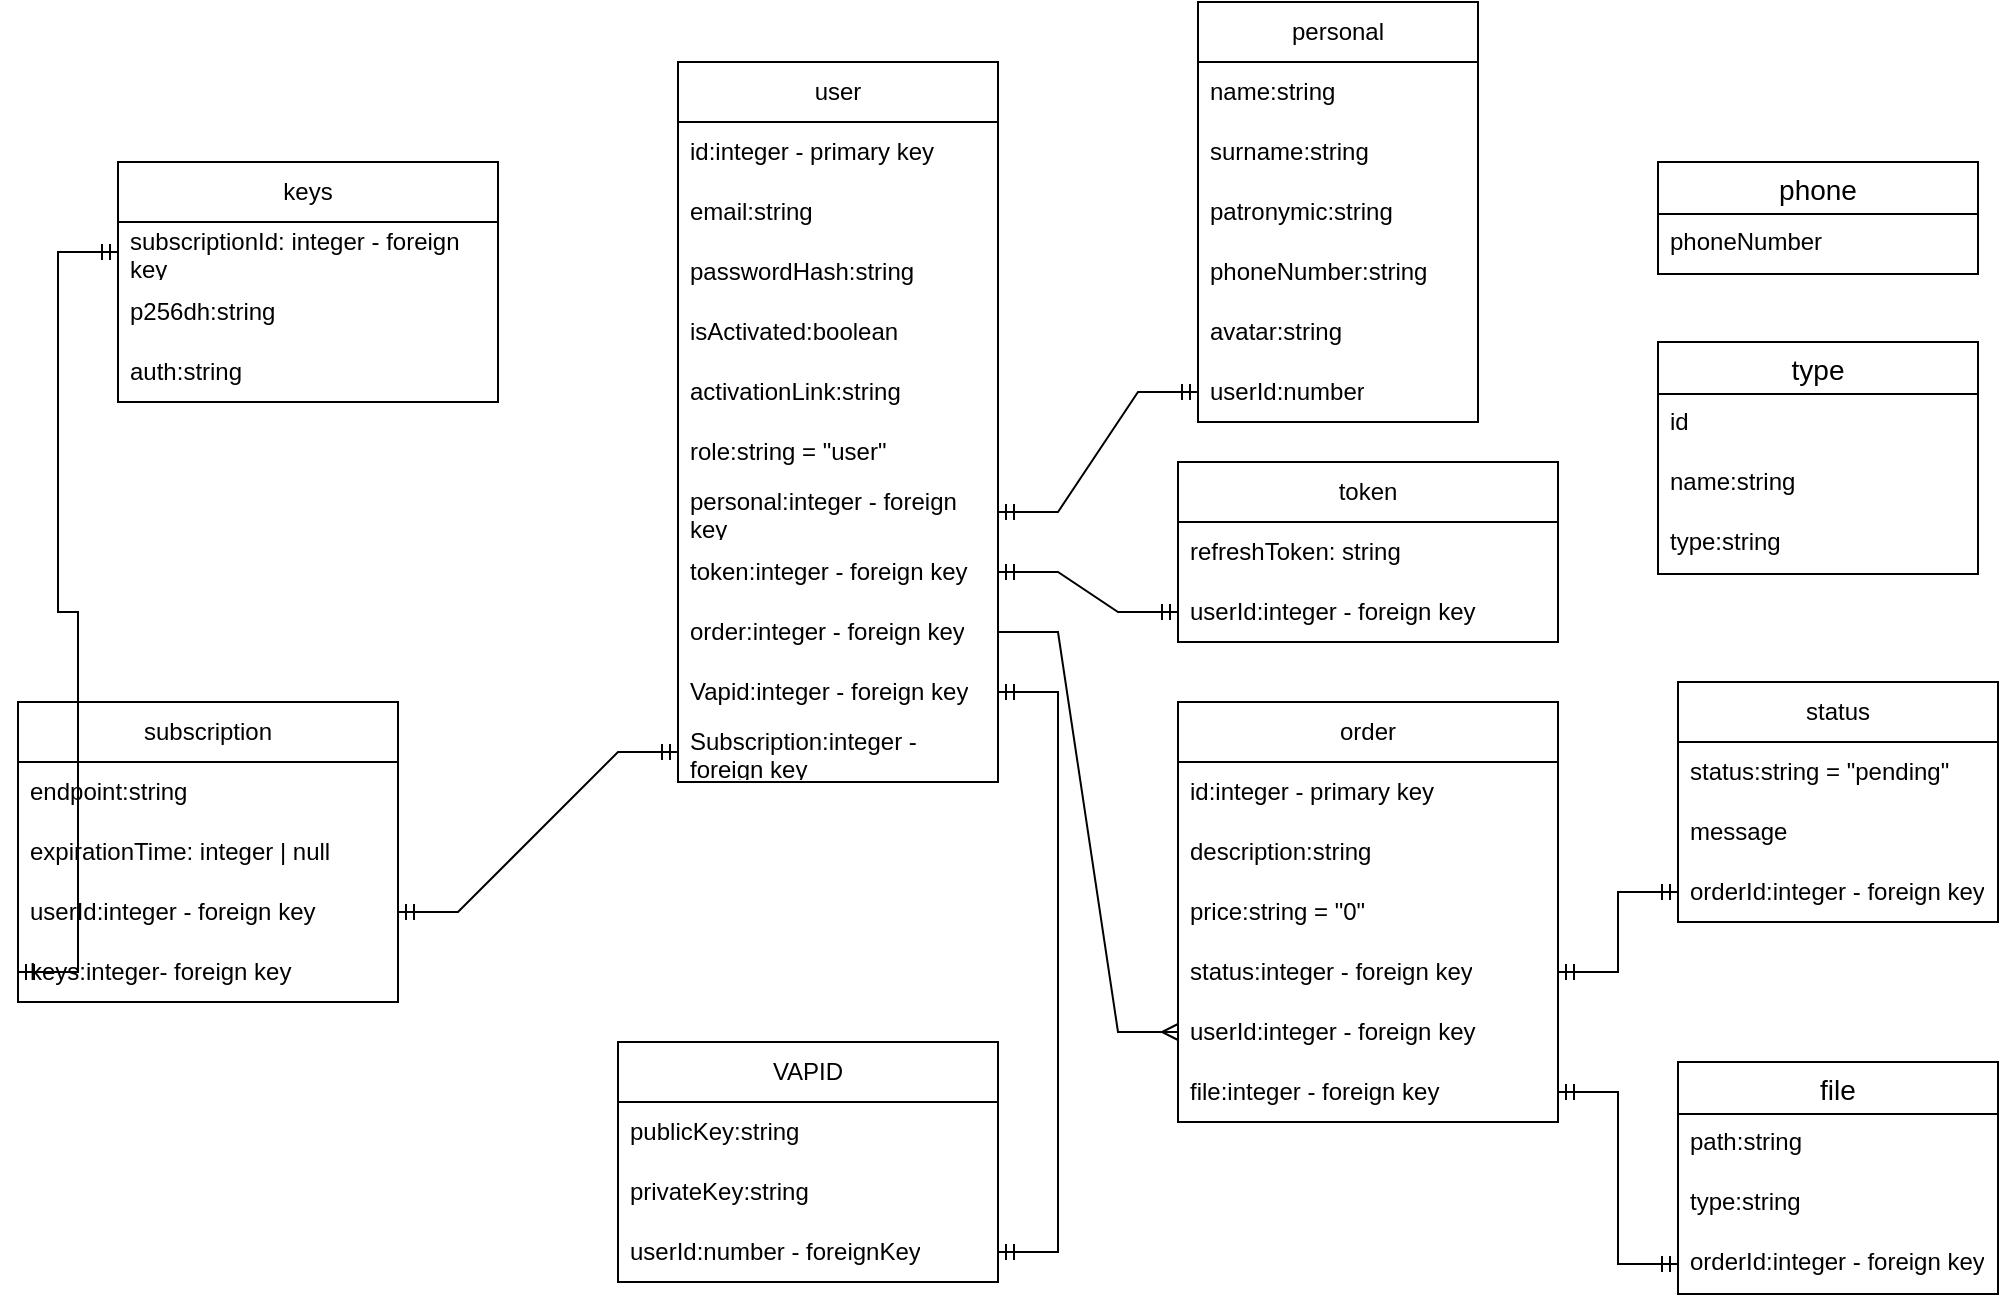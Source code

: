 <mxfile version="24.0.6" type="device">
  <diagram name="Страница — 1" id="gTdJSwfXzqmXzZ21ZI_9">
    <mxGraphModel dx="2261" dy="746" grid="1" gridSize="10" guides="1" tooltips="1" connect="1" arrows="1" fold="1" page="1" pageScale="1" pageWidth="827" pageHeight="1169" math="0" shadow="0">
      <root>
        <mxCell id="0" />
        <mxCell id="1" parent="0" />
        <mxCell id="p7Kg5yoa8YTuLf5j8TlL-1" value="user" style="swimlane;fontStyle=0;childLayout=stackLayout;horizontal=1;startSize=30;horizontalStack=0;resizeParent=1;resizeParentMax=0;resizeLast=0;collapsible=1;marginBottom=0;whiteSpace=wrap;html=1;" parent="1" vertex="1">
          <mxGeometry x="140" y="90" width="160" height="360" as="geometry" />
        </mxCell>
        <mxCell id="p7Kg5yoa8YTuLf5j8TlL-2" value="id:integer - primary key" style="text;strokeColor=none;fillColor=none;align=left;verticalAlign=middle;spacingLeft=4;spacingRight=4;overflow=hidden;points=[[0,0.5],[1,0.5]];portConstraint=eastwest;rotatable=0;whiteSpace=wrap;html=1;" parent="p7Kg5yoa8YTuLf5j8TlL-1" vertex="1">
          <mxGeometry y="30" width="160" height="30" as="geometry" />
        </mxCell>
        <mxCell id="p7Kg5yoa8YTuLf5j8TlL-3" value="email:string" style="text;strokeColor=none;fillColor=none;align=left;verticalAlign=middle;spacingLeft=4;spacingRight=4;overflow=hidden;points=[[0,0.5],[1,0.5]];portConstraint=eastwest;rotatable=0;whiteSpace=wrap;html=1;" parent="p7Kg5yoa8YTuLf5j8TlL-1" vertex="1">
          <mxGeometry y="60" width="160" height="30" as="geometry" />
        </mxCell>
        <mxCell id="p7Kg5yoa8YTuLf5j8TlL-4" value="passwordHash:string" style="text;strokeColor=none;fillColor=none;align=left;verticalAlign=middle;spacingLeft=4;spacingRight=4;overflow=hidden;points=[[0,0.5],[1,0.5]];portConstraint=eastwest;rotatable=0;whiteSpace=wrap;html=1;" parent="p7Kg5yoa8YTuLf5j8TlL-1" vertex="1">
          <mxGeometry y="90" width="160" height="30" as="geometry" />
        </mxCell>
        <mxCell id="p7Kg5yoa8YTuLf5j8TlL-5" value="isActivated:boolean" style="text;strokeColor=none;fillColor=none;align=left;verticalAlign=middle;spacingLeft=4;spacingRight=4;overflow=hidden;points=[[0,0.5],[1,0.5]];portConstraint=eastwest;rotatable=0;whiteSpace=wrap;html=1;" parent="p7Kg5yoa8YTuLf5j8TlL-1" vertex="1">
          <mxGeometry y="120" width="160" height="30" as="geometry" />
        </mxCell>
        <mxCell id="p7Kg5yoa8YTuLf5j8TlL-6" value="activationLink:string" style="text;strokeColor=none;fillColor=none;align=left;verticalAlign=middle;spacingLeft=4;spacingRight=4;overflow=hidden;points=[[0,0.5],[1,0.5]];portConstraint=eastwest;rotatable=0;whiteSpace=wrap;html=1;" parent="p7Kg5yoa8YTuLf5j8TlL-1" vertex="1">
          <mxGeometry y="150" width="160" height="30" as="geometry" />
        </mxCell>
        <mxCell id="p7Kg5yoa8YTuLf5j8TlL-13" value="role:string = &quot;user&quot;" style="text;strokeColor=none;fillColor=none;align=left;verticalAlign=middle;spacingLeft=4;spacingRight=4;overflow=hidden;points=[[0,0.5],[1,0.5]];portConstraint=eastwest;rotatable=0;whiteSpace=wrap;html=1;" parent="p7Kg5yoa8YTuLf5j8TlL-1" vertex="1">
          <mxGeometry y="180" width="160" height="30" as="geometry" />
        </mxCell>
        <mxCell id="xd4GiMxoC-WNY94DBqiB-8" value="personal:integer - foreign key" style="text;strokeColor=none;fillColor=none;align=left;verticalAlign=middle;spacingLeft=4;spacingRight=4;overflow=hidden;points=[[0,0.5],[1,0.5]];portConstraint=eastwest;rotatable=0;whiteSpace=wrap;html=1;" vertex="1" parent="p7Kg5yoa8YTuLf5j8TlL-1">
          <mxGeometry y="210" width="160" height="30" as="geometry" />
        </mxCell>
        <mxCell id="p7Kg5yoa8YTuLf5j8TlL-7" value="token:integer - foreign key" style="text;strokeColor=none;fillColor=none;align=left;verticalAlign=middle;spacingLeft=4;spacingRight=4;overflow=hidden;points=[[0,0.5],[1,0.5]];portConstraint=eastwest;rotatable=0;whiteSpace=wrap;html=1;" parent="p7Kg5yoa8YTuLf5j8TlL-1" vertex="1">
          <mxGeometry y="240" width="160" height="30" as="geometry" />
        </mxCell>
        <mxCell id="p7Kg5yoa8YTuLf5j8TlL-23" value="order:integer - foreign key" style="text;strokeColor=none;fillColor=none;align=left;verticalAlign=middle;spacingLeft=4;spacingRight=4;overflow=hidden;points=[[0,0.5],[1,0.5]];portConstraint=eastwest;rotatable=0;whiteSpace=wrap;html=1;" parent="p7Kg5yoa8YTuLf5j8TlL-1" vertex="1">
          <mxGeometry y="270" width="160" height="30" as="geometry" />
        </mxCell>
        <mxCell id="2ko2q5zaRerdm5F42M9j-7" value="Vapid:integer - foreign key" style="text;strokeColor=none;fillColor=none;align=left;verticalAlign=middle;spacingLeft=4;spacingRight=4;overflow=hidden;points=[[0,0.5],[1,0.5]];portConstraint=eastwest;rotatable=0;whiteSpace=wrap;html=1;" parent="p7Kg5yoa8YTuLf5j8TlL-1" vertex="1">
          <mxGeometry y="300" width="160" height="30" as="geometry" />
        </mxCell>
        <mxCell id="2ko2q5zaRerdm5F42M9j-14" value="Subscription:integer - foreign key" style="text;strokeColor=none;fillColor=none;align=left;verticalAlign=middle;spacingLeft=4;spacingRight=4;overflow=hidden;points=[[0,0.5],[1,0.5]];portConstraint=eastwest;rotatable=0;whiteSpace=wrap;html=1;" parent="p7Kg5yoa8YTuLf5j8TlL-1" vertex="1">
          <mxGeometry y="330" width="160" height="30" as="geometry" />
        </mxCell>
        <mxCell id="p7Kg5yoa8YTuLf5j8TlL-8" value="token" style="swimlane;fontStyle=0;childLayout=stackLayout;horizontal=1;startSize=30;horizontalStack=0;resizeParent=1;resizeParentMax=0;resizeLast=0;collapsible=1;marginBottom=0;whiteSpace=wrap;html=1;" parent="1" vertex="1">
          <mxGeometry x="390" y="290" width="190" height="90" as="geometry" />
        </mxCell>
        <mxCell id="p7Kg5yoa8YTuLf5j8TlL-9" value="refreshToken: string" style="text;strokeColor=none;fillColor=none;align=left;verticalAlign=middle;spacingLeft=4;spacingRight=4;overflow=hidden;points=[[0,0.5],[1,0.5]];portConstraint=eastwest;rotatable=0;whiteSpace=wrap;html=1;" parent="p7Kg5yoa8YTuLf5j8TlL-8" vertex="1">
          <mxGeometry y="30" width="190" height="30" as="geometry" />
        </mxCell>
        <mxCell id="p7Kg5yoa8YTuLf5j8TlL-10" value="userId:integer - foreign key" style="text;strokeColor=none;fillColor=none;align=left;verticalAlign=middle;spacingLeft=4;spacingRight=4;overflow=hidden;points=[[0,0.5],[1,0.5]];portConstraint=eastwest;rotatable=0;whiteSpace=wrap;html=1;" parent="p7Kg5yoa8YTuLf5j8TlL-8" vertex="1">
          <mxGeometry y="60" width="190" height="30" as="geometry" />
        </mxCell>
        <mxCell id="p7Kg5yoa8YTuLf5j8TlL-12" value="" style="edgeStyle=entityRelationEdgeStyle;fontSize=12;html=1;endArrow=ERmandOne;startArrow=ERmandOne;rounded=0;exitX=1;exitY=0.5;exitDx=0;exitDy=0;entryX=0;entryY=0.5;entryDx=0;entryDy=0;" parent="1" source="p7Kg5yoa8YTuLf5j8TlL-7" target="p7Kg5yoa8YTuLf5j8TlL-10" edge="1">
          <mxGeometry width="100" height="100" relative="1" as="geometry">
            <mxPoint x="250" y="460" as="sourcePoint" />
            <mxPoint x="350" y="360" as="targetPoint" />
          </mxGeometry>
        </mxCell>
        <mxCell id="p7Kg5yoa8YTuLf5j8TlL-14" value="order" style="swimlane;fontStyle=0;childLayout=stackLayout;horizontal=1;startSize=30;horizontalStack=0;resizeParent=1;resizeParentMax=0;resizeLast=0;collapsible=1;marginBottom=0;whiteSpace=wrap;html=1;" parent="1" vertex="1">
          <mxGeometry x="390" y="410" width="190" height="210" as="geometry" />
        </mxCell>
        <mxCell id="p7Kg5yoa8YTuLf5j8TlL-16" value="id:integer - primary key" style="text;strokeColor=none;fillColor=none;align=left;verticalAlign=middle;spacingLeft=4;spacingRight=4;overflow=hidden;points=[[0,0.5],[1,0.5]];portConstraint=eastwest;rotatable=0;whiteSpace=wrap;html=1;" parent="p7Kg5yoa8YTuLf5j8TlL-14" vertex="1">
          <mxGeometry y="30" width="190" height="30" as="geometry" />
        </mxCell>
        <mxCell id="p7Kg5yoa8YTuLf5j8TlL-20" value="description:string" style="text;strokeColor=none;fillColor=none;align=left;verticalAlign=middle;spacingLeft=4;spacingRight=4;overflow=hidden;points=[[0,0.5],[1,0.5]];portConstraint=eastwest;rotatable=0;whiteSpace=wrap;html=1;" parent="p7Kg5yoa8YTuLf5j8TlL-14" vertex="1">
          <mxGeometry y="60" width="190" height="30" as="geometry" />
        </mxCell>
        <mxCell id="p7Kg5yoa8YTuLf5j8TlL-18" value="price:string = &quot;0&quot;" style="text;strokeColor=none;fillColor=none;align=left;verticalAlign=middle;spacingLeft=4;spacingRight=4;overflow=hidden;points=[[0,0.5],[1,0.5]];portConstraint=eastwest;rotatable=0;whiteSpace=wrap;html=1;" parent="p7Kg5yoa8YTuLf5j8TlL-14" vertex="1">
          <mxGeometry y="90" width="190" height="30" as="geometry" />
        </mxCell>
        <mxCell id="p7Kg5yoa8YTuLf5j8TlL-19" value="status:integer - foreign key" style="text;strokeColor=none;fillColor=none;align=left;verticalAlign=middle;spacingLeft=4;spacingRight=4;overflow=hidden;points=[[0,0.5],[1,0.5]];portConstraint=eastwest;rotatable=0;whiteSpace=wrap;html=1;" parent="p7Kg5yoa8YTuLf5j8TlL-14" vertex="1">
          <mxGeometry y="120" width="190" height="30" as="geometry" />
        </mxCell>
        <mxCell id="p7Kg5yoa8YTuLf5j8TlL-22" value="userId:integer - foreign key" style="text;strokeColor=none;fillColor=none;align=left;verticalAlign=middle;spacingLeft=4;spacingRight=4;overflow=hidden;points=[[0,0.5],[1,0.5]];portConstraint=eastwest;rotatable=0;whiteSpace=wrap;html=1;" parent="p7Kg5yoa8YTuLf5j8TlL-14" vertex="1">
          <mxGeometry y="150" width="190" height="30" as="geometry" />
        </mxCell>
        <mxCell id="p7Kg5yoa8YTuLf5j8TlL-31" value="file:integer - foreign key" style="text;strokeColor=none;fillColor=none;align=left;verticalAlign=middle;spacingLeft=4;spacingRight=4;overflow=hidden;points=[[0,0.5],[1,0.5]];portConstraint=eastwest;rotatable=0;whiteSpace=wrap;html=1;" parent="p7Kg5yoa8YTuLf5j8TlL-14" vertex="1">
          <mxGeometry y="180" width="190" height="30" as="geometry" />
        </mxCell>
        <mxCell id="p7Kg5yoa8YTuLf5j8TlL-24" value="" style="edgeStyle=entityRelationEdgeStyle;fontSize=12;html=1;endArrow=ERmany;rounded=0;exitX=1;exitY=0.5;exitDx=0;exitDy=0;entryX=0;entryY=0.5;entryDx=0;entryDy=0;" parent="1" source="p7Kg5yoa8YTuLf5j8TlL-23" target="p7Kg5yoa8YTuLf5j8TlL-22" edge="1">
          <mxGeometry width="100" height="100" relative="1" as="geometry">
            <mxPoint x="10" y="510" as="sourcePoint" />
            <mxPoint x="410" y="530" as="targetPoint" />
          </mxGeometry>
        </mxCell>
        <mxCell id="p7Kg5yoa8YTuLf5j8TlL-25" value="file" style="swimlane;fontStyle=0;childLayout=stackLayout;horizontal=1;startSize=26;horizontalStack=0;resizeParent=1;resizeParentMax=0;resizeLast=0;collapsible=1;marginBottom=0;align=center;fontSize=14;" parent="1" vertex="1">
          <mxGeometry x="640" y="590" width="160" height="116" as="geometry" />
        </mxCell>
        <mxCell id="p7Kg5yoa8YTuLf5j8TlL-27" value="path:string" style="text;strokeColor=none;fillColor=none;spacingLeft=4;spacingRight=4;overflow=hidden;rotatable=0;points=[[0,0.5],[1,0.5]];portConstraint=eastwest;fontSize=12;whiteSpace=wrap;html=1;" parent="p7Kg5yoa8YTuLf5j8TlL-25" vertex="1">
          <mxGeometry y="26" width="160" height="30" as="geometry" />
        </mxCell>
        <mxCell id="p7Kg5yoa8YTuLf5j8TlL-28" value="type:string" style="text;strokeColor=none;fillColor=none;spacingLeft=4;spacingRight=4;overflow=hidden;rotatable=0;points=[[0,0.5],[1,0.5]];portConstraint=eastwest;fontSize=12;whiteSpace=wrap;html=1;" parent="p7Kg5yoa8YTuLf5j8TlL-25" vertex="1">
          <mxGeometry y="56" width="160" height="30" as="geometry" />
        </mxCell>
        <mxCell id="p7Kg5yoa8YTuLf5j8TlL-30" value="orderId:integer - foreign key" style="text;strokeColor=none;fillColor=none;spacingLeft=4;spacingRight=4;overflow=hidden;rotatable=0;points=[[0,0.5],[1,0.5]];portConstraint=eastwest;fontSize=12;whiteSpace=wrap;html=1;" parent="p7Kg5yoa8YTuLf5j8TlL-25" vertex="1">
          <mxGeometry y="86" width="160" height="30" as="geometry" />
        </mxCell>
        <mxCell id="p7Kg5yoa8YTuLf5j8TlL-32" value="" style="edgeStyle=entityRelationEdgeStyle;fontSize=12;html=1;endArrow=ERmandOne;startArrow=ERmandOne;rounded=0;exitX=1;exitY=0.5;exitDx=0;exitDy=0;entryX=0;entryY=0.5;entryDx=0;entryDy=0;" parent="1" source="p7Kg5yoa8YTuLf5j8TlL-31" target="p7Kg5yoa8YTuLf5j8TlL-30" edge="1">
          <mxGeometry width="100" height="100" relative="1" as="geometry">
            <mxPoint x="610" y="620" as="sourcePoint" />
            <mxPoint x="710" y="620" as="targetPoint" />
          </mxGeometry>
        </mxCell>
        <mxCell id="p7Kg5yoa8YTuLf5j8TlL-33" value="type" style="swimlane;fontStyle=0;childLayout=stackLayout;horizontal=1;startSize=26;horizontalStack=0;resizeParent=1;resizeParentMax=0;resizeLast=0;collapsible=1;marginBottom=0;align=center;fontSize=14;" parent="1" vertex="1">
          <mxGeometry x="630" y="230" width="160" height="116" as="geometry" />
        </mxCell>
        <mxCell id="p7Kg5yoa8YTuLf5j8TlL-34" value="id" style="text;strokeColor=none;fillColor=none;spacingLeft=4;spacingRight=4;overflow=hidden;rotatable=0;points=[[0,0.5],[1,0.5]];portConstraint=eastwest;fontSize=12;whiteSpace=wrap;html=1;" parent="p7Kg5yoa8YTuLf5j8TlL-33" vertex="1">
          <mxGeometry y="26" width="160" height="30" as="geometry" />
        </mxCell>
        <mxCell id="p7Kg5yoa8YTuLf5j8TlL-35" value="name:string" style="text;strokeColor=none;fillColor=none;spacingLeft=4;spacingRight=4;overflow=hidden;rotatable=0;points=[[0,0.5],[1,0.5]];portConstraint=eastwest;fontSize=12;whiteSpace=wrap;html=1;" parent="p7Kg5yoa8YTuLf5j8TlL-33" vertex="1">
          <mxGeometry y="56" width="160" height="30" as="geometry" />
        </mxCell>
        <mxCell id="GCnJyafbSZFMvFpCKdRQ-7" value="type:string" style="text;strokeColor=none;fillColor=none;spacingLeft=4;spacingRight=4;overflow=hidden;rotatable=0;points=[[0,0.5],[1,0.5]];portConstraint=eastwest;fontSize=12;whiteSpace=wrap;html=1;" parent="p7Kg5yoa8YTuLf5j8TlL-33" vertex="1">
          <mxGeometry y="86" width="160" height="30" as="geometry" />
        </mxCell>
        <mxCell id="p7Kg5yoa8YTuLf5j8TlL-37" value="phone" style="swimlane;fontStyle=0;childLayout=stackLayout;horizontal=1;startSize=26;horizontalStack=0;resizeParent=1;resizeParentMax=0;resizeLast=0;collapsible=1;marginBottom=0;align=center;fontSize=14;" parent="1" vertex="1">
          <mxGeometry x="630" y="140" width="160" height="56" as="geometry" />
        </mxCell>
        <mxCell id="p7Kg5yoa8YTuLf5j8TlL-38" value="phoneNumber" style="text;strokeColor=none;fillColor=none;spacingLeft=4;spacingRight=4;overflow=hidden;rotatable=0;points=[[0,0.5],[1,0.5]];portConstraint=eastwest;fontSize=12;whiteSpace=wrap;html=1;" parent="p7Kg5yoa8YTuLf5j8TlL-37" vertex="1">
          <mxGeometry y="26" width="160" height="30" as="geometry" />
        </mxCell>
        <mxCell id="GCnJyafbSZFMvFpCKdRQ-1" value="status" style="swimlane;fontStyle=0;childLayout=stackLayout;horizontal=1;startSize=30;horizontalStack=0;resizeParent=1;resizeParentMax=0;resizeLast=0;collapsible=1;marginBottom=0;whiteSpace=wrap;html=1;" parent="1" vertex="1">
          <mxGeometry x="640" y="400" width="160" height="120" as="geometry" />
        </mxCell>
        <mxCell id="GCnJyafbSZFMvFpCKdRQ-2" value="status:string = &quot;pending&quot;" style="text;strokeColor=none;fillColor=none;align=left;verticalAlign=middle;spacingLeft=4;spacingRight=4;overflow=hidden;points=[[0,0.5],[1,0.5]];portConstraint=eastwest;rotatable=0;whiteSpace=wrap;html=1;" parent="GCnJyafbSZFMvFpCKdRQ-1" vertex="1">
          <mxGeometry y="30" width="160" height="30" as="geometry" />
        </mxCell>
        <mxCell id="GCnJyafbSZFMvFpCKdRQ-3" value="message" style="text;strokeColor=none;fillColor=none;align=left;verticalAlign=middle;spacingLeft=4;spacingRight=4;overflow=hidden;points=[[0,0.5],[1,0.5]];portConstraint=eastwest;rotatable=0;whiteSpace=wrap;html=1;" parent="GCnJyafbSZFMvFpCKdRQ-1" vertex="1">
          <mxGeometry y="60" width="160" height="30" as="geometry" />
        </mxCell>
        <mxCell id="GCnJyafbSZFMvFpCKdRQ-6" value="orderId:integer - foreign key" style="text;strokeColor=none;fillColor=none;align=left;verticalAlign=middle;spacingLeft=4;spacingRight=4;overflow=hidden;points=[[0,0.5],[1,0.5]];portConstraint=eastwest;rotatable=0;whiteSpace=wrap;html=1;" parent="GCnJyafbSZFMvFpCKdRQ-1" vertex="1">
          <mxGeometry y="90" width="160" height="30" as="geometry" />
        </mxCell>
        <mxCell id="GCnJyafbSZFMvFpCKdRQ-5" value="" style="edgeStyle=entityRelationEdgeStyle;fontSize=12;html=1;endArrow=ERmandOne;startArrow=ERmandOne;rounded=0;exitX=0;exitY=0.5;exitDx=0;exitDy=0;entryX=1;entryY=0.5;entryDx=0;entryDy=0;" parent="1" source="GCnJyafbSZFMvFpCKdRQ-6" target="p7Kg5yoa8YTuLf5j8TlL-19" edge="1">
          <mxGeometry width="100" height="100" relative="1" as="geometry">
            <mxPoint x="310" y="690" as="sourcePoint" />
            <mxPoint x="410" y="690" as="targetPoint" />
          </mxGeometry>
        </mxCell>
        <mxCell id="2ko2q5zaRerdm5F42M9j-1" value="VAPID" style="swimlane;fontStyle=0;childLayout=stackLayout;horizontal=1;startSize=30;horizontalStack=0;resizeParent=1;resizeParentMax=0;resizeLast=0;collapsible=1;marginBottom=0;whiteSpace=wrap;html=1;" parent="1" vertex="1">
          <mxGeometry x="110" y="580" width="190" height="120" as="geometry" />
        </mxCell>
        <mxCell id="2ko2q5zaRerdm5F42M9j-2" value="publicKey:string" style="text;strokeColor=none;fillColor=none;align=left;verticalAlign=middle;spacingLeft=4;spacingRight=4;overflow=hidden;points=[[0,0.5],[1,0.5]];portConstraint=eastwest;rotatable=0;whiteSpace=wrap;html=1;" parent="2ko2q5zaRerdm5F42M9j-1" vertex="1">
          <mxGeometry y="30" width="190" height="30" as="geometry" />
        </mxCell>
        <mxCell id="2ko2q5zaRerdm5F42M9j-3" value="privateKey:string" style="text;strokeColor=none;fillColor=none;align=left;verticalAlign=middle;spacingLeft=4;spacingRight=4;overflow=hidden;points=[[0,0.5],[1,0.5]];portConstraint=eastwest;rotatable=0;whiteSpace=wrap;html=1;" parent="2ko2q5zaRerdm5F42M9j-1" vertex="1">
          <mxGeometry y="60" width="190" height="30" as="geometry" />
        </mxCell>
        <mxCell id="2ko2q5zaRerdm5F42M9j-5" value="userId:number - foreignKey" style="text;strokeColor=none;fillColor=none;align=left;verticalAlign=middle;spacingLeft=4;spacingRight=4;overflow=hidden;points=[[0,0.5],[1,0.5]];portConstraint=eastwest;rotatable=0;whiteSpace=wrap;html=1;" parent="2ko2q5zaRerdm5F42M9j-1" vertex="1">
          <mxGeometry y="90" width="190" height="30" as="geometry" />
        </mxCell>
        <mxCell id="2ko2q5zaRerdm5F42M9j-8" value="" style="edgeStyle=entityRelationEdgeStyle;fontSize=12;html=1;endArrow=ERmandOne;startArrow=ERmandOne;rounded=0;" parent="1" source="2ko2q5zaRerdm5F42M9j-5" target="2ko2q5zaRerdm5F42M9j-7" edge="1">
          <mxGeometry width="100" height="100" relative="1" as="geometry">
            <mxPoint x="280" y="620" as="sourcePoint" />
            <mxPoint x="370" y="670" as="targetPoint" />
          </mxGeometry>
        </mxCell>
        <mxCell id="2ko2q5zaRerdm5F42M9j-9" value="subscription" style="swimlane;fontStyle=0;childLayout=stackLayout;horizontal=1;startSize=30;horizontalStack=0;resizeParent=1;resizeParentMax=0;resizeLast=0;collapsible=1;marginBottom=0;whiteSpace=wrap;html=1;" parent="1" vertex="1">
          <mxGeometry x="-190" y="410" width="190" height="150" as="geometry" />
        </mxCell>
        <mxCell id="2ko2q5zaRerdm5F42M9j-10" value="endpoint:string" style="text;strokeColor=none;fillColor=none;align=left;verticalAlign=middle;spacingLeft=4;spacingRight=4;overflow=hidden;points=[[0,0.5],[1,0.5]];portConstraint=eastwest;rotatable=0;whiteSpace=wrap;html=1;" parent="2ko2q5zaRerdm5F42M9j-9" vertex="1">
          <mxGeometry y="30" width="190" height="30" as="geometry" />
        </mxCell>
        <mxCell id="2ko2q5zaRerdm5F42M9j-11" value="expirationTime: integer | null" style="text;strokeColor=none;fillColor=none;align=left;verticalAlign=middle;spacingLeft=4;spacingRight=4;overflow=hidden;points=[[0,0.5],[1,0.5]];portConstraint=eastwest;rotatable=0;whiteSpace=wrap;html=1;" parent="2ko2q5zaRerdm5F42M9j-9" vertex="1">
          <mxGeometry y="60" width="190" height="30" as="geometry" />
        </mxCell>
        <mxCell id="2ko2q5zaRerdm5F42M9j-12" value="userId:integer - foreign key" style="text;strokeColor=none;fillColor=none;align=left;verticalAlign=middle;spacingLeft=4;spacingRight=4;overflow=hidden;points=[[0,0.5],[1,0.5]];portConstraint=eastwest;rotatable=0;whiteSpace=wrap;html=1;" parent="2ko2q5zaRerdm5F42M9j-9" vertex="1">
          <mxGeometry y="90" width="190" height="30" as="geometry" />
        </mxCell>
        <mxCell id="2ko2q5zaRerdm5F42M9j-19" value="keys:integer- foreign key" style="text;strokeColor=none;fillColor=none;align=left;verticalAlign=middle;spacingLeft=4;spacingRight=4;overflow=hidden;points=[[0,0.5],[1,0.5]];portConstraint=eastwest;rotatable=0;whiteSpace=wrap;html=1;" parent="2ko2q5zaRerdm5F42M9j-9" vertex="1">
          <mxGeometry y="120" width="190" height="30" as="geometry" />
        </mxCell>
        <mxCell id="2ko2q5zaRerdm5F42M9j-13" value="" style="edgeStyle=entityRelationEdgeStyle;fontSize=12;html=1;endArrow=ERmandOne;startArrow=ERmandOne;rounded=0;exitX=1;exitY=0.5;exitDx=0;exitDy=0;entryX=0;entryY=0.5;entryDx=0;entryDy=0;" parent="1" source="2ko2q5zaRerdm5F42M9j-12" target="2ko2q5zaRerdm5F42M9j-14" edge="1">
          <mxGeometry width="100" height="100" relative="1" as="geometry">
            <mxPoint x="70" y="400" as="sourcePoint" />
            <mxPoint x="110" y="350" as="targetPoint" />
            <Array as="points">
              <mxPoint x="130" y="435" />
            </Array>
          </mxGeometry>
        </mxCell>
        <mxCell id="2ko2q5zaRerdm5F42M9j-15" value="keys" style="swimlane;fontStyle=0;childLayout=stackLayout;horizontal=1;startSize=30;horizontalStack=0;resizeParent=1;resizeParentMax=0;resizeLast=0;collapsible=1;marginBottom=0;whiteSpace=wrap;html=1;" parent="1" vertex="1">
          <mxGeometry x="-140" y="140" width="190" height="120" as="geometry" />
        </mxCell>
        <mxCell id="2ko2q5zaRerdm5F42M9j-16" value="subscriptionId: integer - foreign key" style="text;strokeColor=none;fillColor=none;align=left;verticalAlign=middle;spacingLeft=4;spacingRight=4;overflow=hidden;points=[[0,0.5],[1,0.5]];portConstraint=eastwest;rotatable=0;whiteSpace=wrap;html=1;" parent="2ko2q5zaRerdm5F42M9j-15" vertex="1">
          <mxGeometry y="30" width="190" height="30" as="geometry" />
        </mxCell>
        <mxCell id="2ko2q5zaRerdm5F42M9j-17" value="p256dh:string" style="text;strokeColor=none;fillColor=none;align=left;verticalAlign=middle;spacingLeft=4;spacingRight=4;overflow=hidden;points=[[0,0.5],[1,0.5]];portConstraint=eastwest;rotatable=0;whiteSpace=wrap;html=1;" parent="2ko2q5zaRerdm5F42M9j-15" vertex="1">
          <mxGeometry y="60" width="190" height="30" as="geometry" />
        </mxCell>
        <mxCell id="2ko2q5zaRerdm5F42M9j-18" value="auth:string" style="text;strokeColor=none;fillColor=none;align=left;verticalAlign=middle;spacingLeft=4;spacingRight=4;overflow=hidden;points=[[0,0.5],[1,0.5]];portConstraint=eastwest;rotatable=0;whiteSpace=wrap;html=1;" parent="2ko2q5zaRerdm5F42M9j-15" vertex="1">
          <mxGeometry y="90" width="190" height="30" as="geometry" />
        </mxCell>
        <mxCell id="2ko2q5zaRerdm5F42M9j-20" value="" style="edgeStyle=entityRelationEdgeStyle;fontSize=12;html=1;endArrow=ERmandOne;startArrow=ERmandOne;rounded=0;exitX=0;exitY=0.5;exitDx=0;exitDy=0;entryX=0;entryY=0.5;entryDx=0;entryDy=0;" parent="1" source="2ko2q5zaRerdm5F42M9j-19" edge="1" target="2ko2q5zaRerdm5F42M9j-16">
          <mxGeometry width="100" height="100" relative="1" as="geometry">
            <mxPoint x="-180" y="180" as="sourcePoint" />
            <mxPoint x="-310" y="180" as="targetPoint" />
            <Array as="points">
              <mxPoint x="-120" y="210" />
              <mxPoint x="-260" y="430" />
              <mxPoint x="-160" y="310" />
            </Array>
          </mxGeometry>
        </mxCell>
        <mxCell id="xd4GiMxoC-WNY94DBqiB-1" value="personal" style="swimlane;fontStyle=0;childLayout=stackLayout;horizontal=1;startSize=30;horizontalStack=0;resizeParent=1;resizeParentMax=0;resizeLast=0;collapsible=1;marginBottom=0;whiteSpace=wrap;html=1;" vertex="1" parent="1">
          <mxGeometry x="400" y="60" width="140" height="210" as="geometry" />
        </mxCell>
        <mxCell id="xd4GiMxoC-WNY94DBqiB-2" value="name:string" style="text;strokeColor=none;fillColor=none;align=left;verticalAlign=middle;spacingLeft=4;spacingRight=4;overflow=hidden;points=[[0,0.5],[1,0.5]];portConstraint=eastwest;rotatable=0;whiteSpace=wrap;html=1;" vertex="1" parent="xd4GiMxoC-WNY94DBqiB-1">
          <mxGeometry y="30" width="140" height="30" as="geometry" />
        </mxCell>
        <mxCell id="xd4GiMxoC-WNY94DBqiB-3" value="surname:string" style="text;strokeColor=none;fillColor=none;align=left;verticalAlign=middle;spacingLeft=4;spacingRight=4;overflow=hidden;points=[[0,0.5],[1,0.5]];portConstraint=eastwest;rotatable=0;whiteSpace=wrap;html=1;" vertex="1" parent="xd4GiMxoC-WNY94DBqiB-1">
          <mxGeometry y="60" width="140" height="30" as="geometry" />
        </mxCell>
        <mxCell id="xd4GiMxoC-WNY94DBqiB-4" value="patronymic:string" style="text;strokeColor=none;fillColor=none;align=left;verticalAlign=middle;spacingLeft=4;spacingRight=4;overflow=hidden;points=[[0,0.5],[1,0.5]];portConstraint=eastwest;rotatable=0;whiteSpace=wrap;html=1;" vertex="1" parent="xd4GiMxoC-WNY94DBqiB-1">
          <mxGeometry y="90" width="140" height="30" as="geometry" />
        </mxCell>
        <mxCell id="xd4GiMxoC-WNY94DBqiB-5" value="phoneNumber:string" style="text;strokeColor=none;fillColor=none;align=left;verticalAlign=middle;spacingLeft=4;spacingRight=4;overflow=hidden;points=[[0,0.5],[1,0.5]];portConstraint=eastwest;rotatable=0;whiteSpace=wrap;html=1;" vertex="1" parent="xd4GiMxoC-WNY94DBqiB-1">
          <mxGeometry y="120" width="140" height="30" as="geometry" />
        </mxCell>
        <mxCell id="xd4GiMxoC-WNY94DBqiB-9" value="avatar:string" style="text;strokeColor=none;fillColor=none;align=left;verticalAlign=middle;spacingLeft=4;spacingRight=4;overflow=hidden;points=[[0,0.5],[1,0.5]];portConstraint=eastwest;rotatable=0;whiteSpace=wrap;html=1;" vertex="1" parent="xd4GiMxoC-WNY94DBqiB-1">
          <mxGeometry y="150" width="140" height="30" as="geometry" />
        </mxCell>
        <mxCell id="xd4GiMxoC-WNY94DBqiB-7" value="userId:number" style="text;strokeColor=none;fillColor=none;align=left;verticalAlign=middle;spacingLeft=4;spacingRight=4;overflow=hidden;points=[[0,0.5],[1,0.5]];portConstraint=eastwest;rotatable=0;whiteSpace=wrap;html=1;" vertex="1" parent="xd4GiMxoC-WNY94DBqiB-1">
          <mxGeometry y="180" width="140" height="30" as="geometry" />
        </mxCell>
        <mxCell id="xd4GiMxoC-WNY94DBqiB-6" value="" style="edgeStyle=entityRelationEdgeStyle;fontSize=12;html=1;endArrow=ERmandOne;startArrow=ERmandOne;rounded=0;entryX=0;entryY=0.5;entryDx=0;entryDy=0;exitX=1;exitY=0.5;exitDx=0;exitDy=0;" edge="1" parent="1" source="xd4GiMxoC-WNY94DBqiB-8" target="xd4GiMxoC-WNY94DBqiB-7">
          <mxGeometry width="100" height="100" relative="1" as="geometry">
            <mxPoint x="340" y="260" as="sourcePoint" />
            <mxPoint x="410" y="250" as="targetPoint" />
          </mxGeometry>
        </mxCell>
      </root>
    </mxGraphModel>
  </diagram>
</mxfile>
